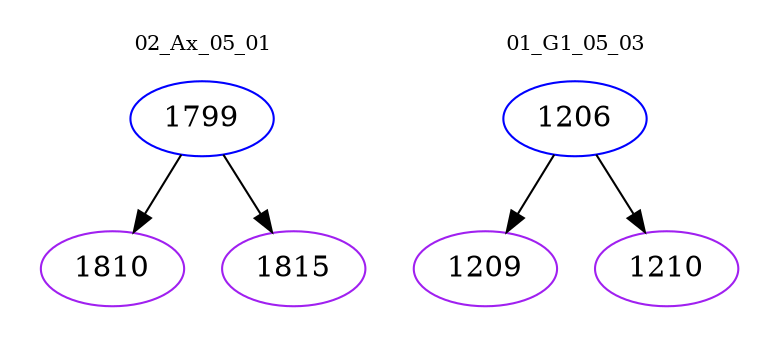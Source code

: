 digraph{
subgraph cluster_0 {
color = white
label = "02_Ax_05_01";
fontsize=10;
T0_1799 [label="1799", color="blue"]
T0_1799 -> T0_1810 [color="black"]
T0_1810 [label="1810", color="purple"]
T0_1799 -> T0_1815 [color="black"]
T0_1815 [label="1815", color="purple"]
}
subgraph cluster_1 {
color = white
label = "01_G1_05_03";
fontsize=10;
T1_1206 [label="1206", color="blue"]
T1_1206 -> T1_1209 [color="black"]
T1_1209 [label="1209", color="purple"]
T1_1206 -> T1_1210 [color="black"]
T1_1210 [label="1210", color="purple"]
}
}
